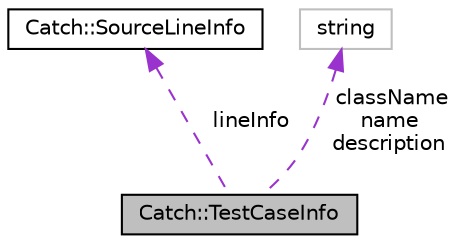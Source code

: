 digraph "Catch::TestCaseInfo"
{
  edge [fontname="Helvetica",fontsize="10",labelfontname="Helvetica",labelfontsize="10"];
  node [fontname="Helvetica",fontsize="10",shape=record];
  Node2 [label="Catch::TestCaseInfo",height=0.2,width=0.4,color="black", fillcolor="grey75", style="filled", fontcolor="black"];
  Node3 -> Node2 [dir="back",color="darkorchid3",fontsize="10",style="dashed",label=" lineInfo" ];
  Node3 [label="Catch::SourceLineInfo",height=0.2,width=0.4,color="black", fillcolor="white", style="filled",URL="$structCatch_1_1SourceLineInfo.html"];
  Node4 -> Node2 [dir="back",color="darkorchid3",fontsize="10",style="dashed",label=" className\nname\ndescription" ];
  Node4 [label="string",height=0.2,width=0.4,color="grey75", fillcolor="white", style="filled"];
}
